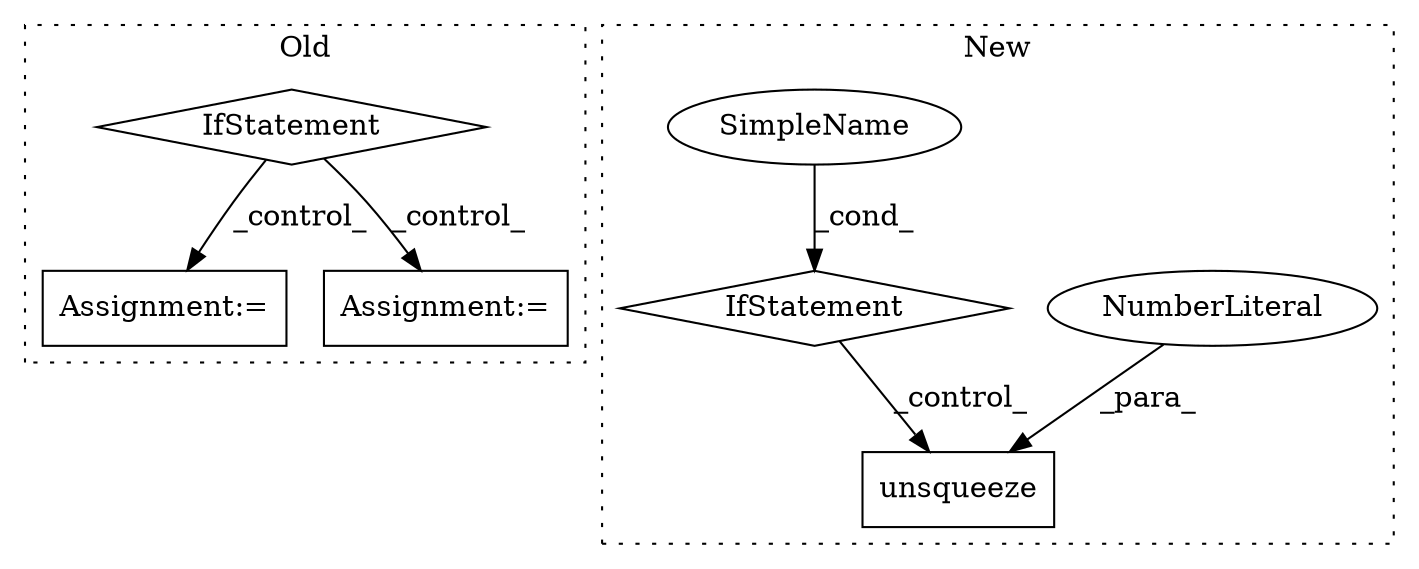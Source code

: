 digraph G {
subgraph cluster0 {
1 [label="IfStatement" a="25" s="2048,2104" l="4,2" shape="diamond"];
4 [label="Assignment:=" a="7" s="2368" l="2" shape="box"];
7 [label="Assignment:=" a="7" s="2750" l="1" shape="box"];
label = "Old";
style="dotted";
}
subgraph cluster1 {
2 [label="unsqueeze" a="32" s="2134,2145" l="10,1" shape="box"];
3 [label="NumberLiteral" a="34" s="2144" l="1" shape="ellipse"];
5 [label="IfStatement" a="25" s="2074,2088" l="4,2" shape="diamond"];
6 [label="SimpleName" a="42" s="" l="" shape="ellipse"];
label = "New";
style="dotted";
}
1 -> 7 [label="_control_"];
1 -> 4 [label="_control_"];
3 -> 2 [label="_para_"];
5 -> 2 [label="_control_"];
6 -> 5 [label="_cond_"];
}